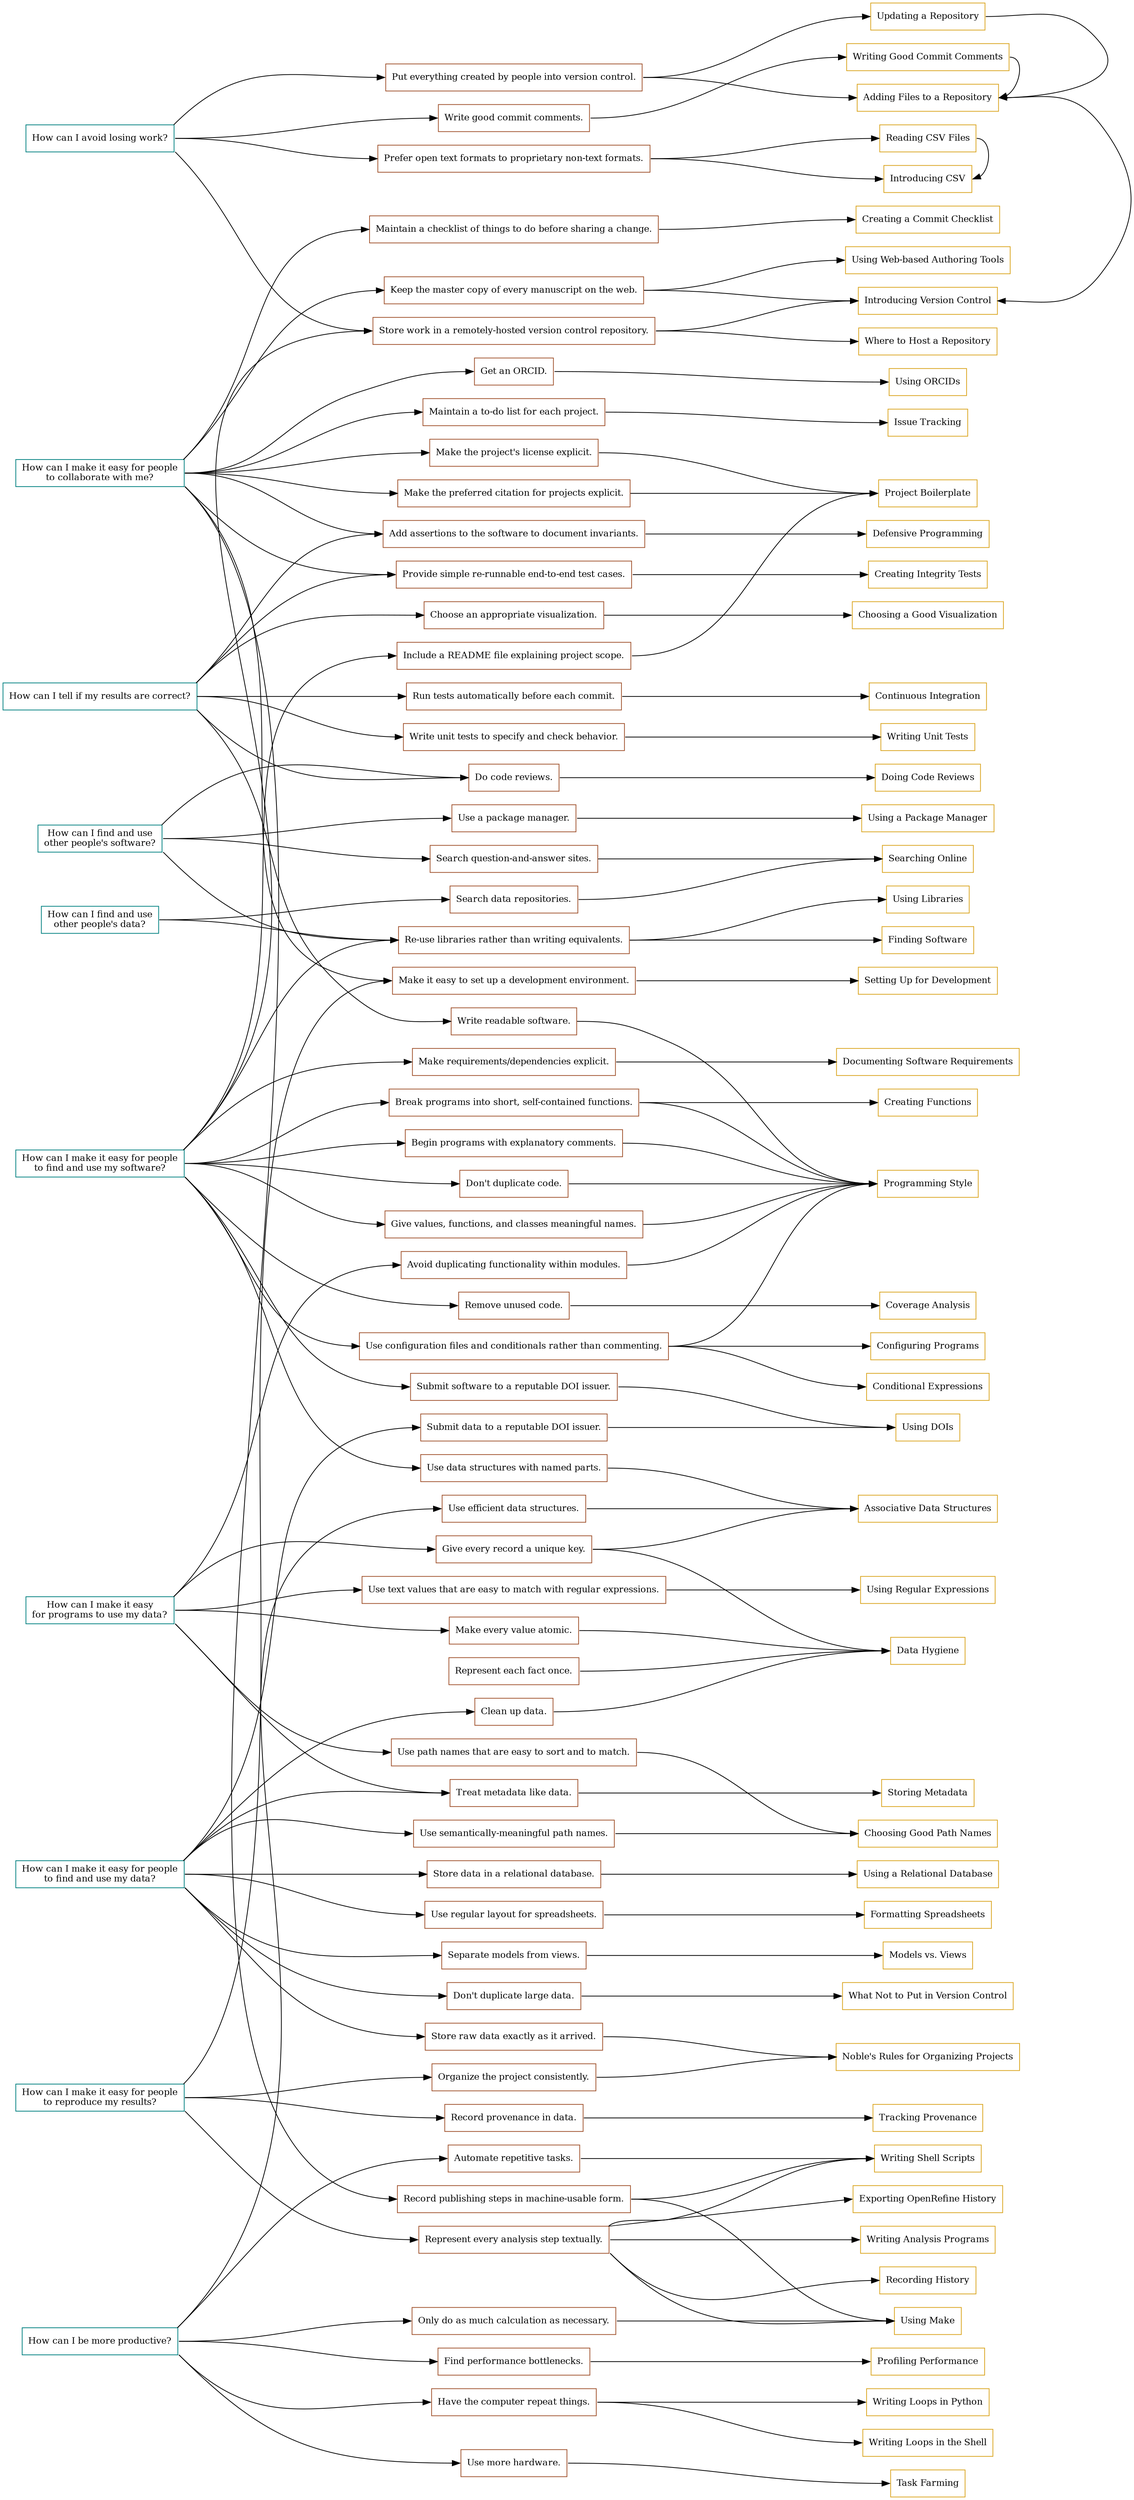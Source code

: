 digraph scb {
	// Properties.
	rankdir = "LR";
	ranksep = "3 equally";
	node [shape="box", fontsize=12];

	// ----------------------------------------
	// Questions.
	// ----------------------------------------
	subgraph questions {
		node [color="teal"];
		rank = "same";
		q_avoid_losing_work [label="How can I avoid losing work?"];
		q_find_use_others_data [label="How can I find and use\nother people's data?"];
		q_make_data_findable [label="How can I make it easy for people\nto find and use my data?"];
		q_make_data_usable_by_programs [label="How can I make it easy\nfor programs to use my data?"];
		q_find_use_others_software [label="How can I find and use\nother people's software?"];
		q_make_software_findable_usable [label="How can I make it easy for people\nto find and use my software?"];
		q_results_correct [label="How can I tell if my results are correct?"];
		q_results_reproducible [label="How can I make it easy for people\nto reproduce my results?"];
		q_improve_productivity [label="How can I be more productive?"];
		q_make_collaboration_easy [label="How can I make it easy for people\nto collaborate with me?"];
	}

	// ----------------------------------------
	// Answers.
	// ----------------------------------------
	subgraph answers {
		node [color="sienna"];
		rank = "same";
		a_add_assertions [label="Add assertions to the software to document invariants."];
		a_add_human_work_to_repo [label="Put everything created by people into version control."];
		a_atomic_values [label="Make every value atomic."];
		a_automate_tasks [label="Automate repetitive tasks."];
		a_avoid_duplication [label="Avoid duplicating functionality within modules."];
		a_build_and_smoke_tests [label="Provide simple re-runnable end-to-end test cases."];
		a_choose_visualization [label="Choose an appropriate visualization."];
		a_clean_up_data [label="Clean up data."];
		a_code_reviews [label="Do code reviews."];
		a_commit_checklist [label="Maintain a checklist of things to do before sharing a change."];
		a_consistent_project_organization [label="Organize the project consistently."];
		a_data_doi [label="Submit data to a reputable DOI issuer."];
		a_document_function [label="Begin programs with explanatory comments."];
		a_dont_duplicate_code [label="Don't duplicate code."];
		a_dont_duplicate_large_data [label="Don't duplicate large data."];
		a_eliminate_redundant_calculation [label="Only do as much calculation as necessary."];
		a_explicit_requirements [label="Make requirements/dependencies explicit."];
		a_get_orcid [label="Get an ORCID."];
		a_give_code_meaningful_names [label="Give values, functions, and classes meaningful names."];
		a_good_commit_comments [label="Write good commit comments."];
		a_have_computer_repeat_things [label="Have the computer repeat things."];
		a_include_readme [label="Include a README file explaining project scope."];
		a_keys_for_records [label="Give every record a unique key."];
		a_master_manuscript_online [label="Keep the master copy of every manuscript on the web."];
		a_meaningful_path_names [label="Use semantically-meaningful path names."];
		a_prefer_open_text [label="Prefer open text formats to proprietary non-text formats."];
		a_profile_performance [label="Find performance bottlenecks."];
		a_project_todo_list [label="Maintain a to-do list for each project."];
		a_record_analysis_steps_textually [label="Represent every analysis step textually."];
		a_record_data_provenance [label="Record provenance in data."];
		a_record_publishing_steps [label="Record publishing steps in machine-usable form."];
		a_regular_spreadsheet_layout [label="Use regular layout for spreadsheets."];
		a_remove_unused_code [label="Remove unused code."];
		a_represent_each_fact_once [label="Represent each fact once."];
		a_reuse_libraries [label="Re-use libraries rather than writing equivalents."];
		a_run_precommit_checks [label="Run tests automatically before each commit."];
		a_separate_models_from_views [label="Separate models from views."];
		a_set_up_development [label="Make it easy to set up a development environment."];
		a_software_doi [label="Submit software to a reputable DOI issuer."];
		a_specify_citation [label="Make the preferred citation for projects explicit."];
		a_specify_license [label="Make the project's license explicit."];
		a_store_raw_data [label="Store raw data exactly as it arrived."];
		a_store_work_remote_repo [label="Store work in a remotely-hosted version control repository."];
		a_treat_metadata_like_data [label="Treat metadata like data."];
		a_use_associative_data_structures [label="Use data structures with named parts."];
		a_use_clusters [label="Use more hardware."];
		a_use_config_files [label="Use configuration files and conditionals rather than commenting."];
		a_use_efficient_data_structures [label="Use efficient data structures."];
		a_use_functions [label="Break programs into short, self-contained functions."];
		a_use_matchable_text [label="Use text values that are easy to match with regular expressions."];
		a_use_relational_database [label="Store data in a relational database."];
		a_use_sortable_matchable_path_names [label="Use path names that are easy to sort and to match."];
		a_write_readable_software [label="Write readable software."];
		a_write_unit_tests [label="Write unit tests to specify and check behavior."];
		a_use_package_manager [label="Use a package manager."];
		a_search_answer_sites [label="Search question-and-answer sites."];
		a_search_data_repositories [label="Search data repositories."];
	}

	// ----------------------------------------
	// Topics.
	// ----------------------------------------
	subgraph topics {
		node [color="goldenrod"];
		rank = "same";
		t_add_to_repository [label="Adding Files to a Repository"];
		t_associative_structures [label="Associative Data Structures"];
		t_boilerplate [label="Project Boilerplate"];
		t_choosing_good_path_names [label="Choosing Good Path Names"];
		t_choosing_repository_host [label="Where to Host a Repository"];
		t_choosing_visualization [label="Choosing a Good Visualization"];
		t_code_reviews [label="Doing Code Reviews"];
		t_commit_checklist [label="Creating a Commit Checklist"];
		t_conditionals [label="Conditional Expressions"];
		t_continuous_integration [label="Continuous Integration"];
		t_coverage [label="Coverage Analysis"];
		t_creating_functions [label="Creating Functions"];
		t_creating_integrity_tests [label="Creating Integrity Tests"];
		t_csv_intro [label="Introducing CSV"];
		t_data_hygiene [label="Data Hygiene"];
		t_defensive_programming [label="Defensive Programming"];
		t_documenting_requirements [label="Documenting Software Requirements"];
		t_exporting_openrefine_history [label="Exporting OpenRefine History"];
		t_finding_software [label="Finding Software"];
		t_formatting_spreadsheets [label="Formatting Spreadsheets"];
		t_getting_doi [label="Using DOIs"];
		t_getting_orcid [label="Using ORCIDs"];
		t_good_commit_comments [label="Writing Good Commit Comments"];
		t_issue_tracking [label="Issue Tracking"];
		t_metadata [label="Storing Metadata"];
		t_models_vs_views [label="Models vs. Views"];
		t_nobles_rules [label="Noble's Rules for Organizing Projects"];
		t_profiling [label="Profiling Performance"];
		t_program_configuration [label="Configuring Programs"];
		t_programming_style [label="Programming Style"];
		t_read_csv [label="Reading CSV Files"];
		t_recording_history [label="Recording History"];
		t_setting_up_for_development [label="Setting Up for Development"];
		t_task_farming [label="Task Farming"];
		t_tracking_provenance [label="Tracking Provenance"];
		t_update_repository [label="Updating a Repository"];
		t_using_libraries [label="Using Libraries"];
		t_using_make [label="Using Make"];
		t_using_regular_expressions [label="Using Regular Expressions"];
		t_using_sql [label="Using a Relational Database"];
		t_using_web_authoring [label="Using Web-based Authoring Tools"];
		t_version_control_intro [label="Introducing Version Control"];
		t_what_not_to_store [label="What Not to Put in Version Control"];
		t_writing_analysis_programs [label="Writing Analysis Programs"];
		t_writing_python_loops [label="Writing Loops in Python"];
		t_writing_shell_loops [label="Writing Loops in the Shell"];
		t_writing_shell_scripts [label="Writing Shell Scripts"];
		t_writing_unit_tests [label="Writing Unit Tests"];
		t_search_online [label="Searching Online"];
		t_use_package_manager [label="Using a Package Manager"];
	}

	// ----------------------------------------
	// Questions to answers.
	// ----------------------------------------

	q_avoid_losing_work:ne -> a_add_human_work_to_repo:w;
	q_avoid_losing_work:e -> a_good_commit_comments:w;
	q_avoid_losing_work:e -> a_prefer_open_text:w;
	q_avoid_losing_work:se -> a_store_work_remote_repo:w;

	q_find_use_others_data:e -> a_search_data_repositories:w;
	q_find_use_others_data:e -> a_reuse_libraries:w;

	q_make_data_findable:ne -> a_clean_up_data:w;
	q_make_data_findable:ne -> a_data_doi:w;
	q_make_data_findable:ne -> a_meaningful_path_names:w;
	q_make_data_findable:ne -> a_treat_metadata_like_data:w;
	q_make_data_findable:e -> a_use_relational_database:w;
	q_make_data_findable:e -> a_regular_spreadsheet_layout:w;
	q_make_data_findable:se -> a_store_raw_data:w;
	q_make_data_findable:se -> a_separate_models_from_views:w;
	q_make_data_findable:se -> a_dont_duplicate_large_data:w;

	q_make_data_usable_by_programs:ne -> a_keys_for_records:w;
	q_make_data_usable_by_programs:ne -> a_avoid_duplication:w;
	q_make_data_usable_by_programs:e -> a_atomic_values:w;
	q_make_data_usable_by_programs:e -> a_use_matchable_text:w;
	q_make_data_usable_by_programs:se -> a_treat_metadata_like_data:w;
	q_make_data_usable_by_programs:se -> a_use_sortable_matchable_path_names:w;

	q_find_use_others_software:ne -> a_code_reviews:w;
	q_find_use_others_software:e -> a_use_package_manager:w;
	q_find_use_others_software:e -> a_search_answer_sites:w;
	q_find_use_others_software:se -> a_reuse_libraries:w;

	q_make_software_findable_usable:ne -> a_explicit_requirements:w;
	q_make_software_findable_usable:ne -> a_store_work_remote_repo:w;
	q_make_software_findable_usable:ne -> a_reuse_libraries:w;
	q_make_software_findable_usable:ne -> a_include_readme:w;
	q_make_software_findable_usable:e -> a_document_function:w;
	q_make_software_findable_usable:e -> a_give_code_meaningful_names:w;
	q_make_software_findable_usable:e -> a_dont_duplicate_code:w;
	q_make_software_findable_usable:e -> a_use_functions:w;
	q_make_software_findable_usable:se -> a_software_doi:w;
	q_make_software_findable_usable:se -> a_remove_unused_code:w;
	q_make_software_findable_usable:se -> a_use_associative_data_structures:w;
	q_make_software_findable_usable:se -> a_use_config_files:w;

	q_results_correct:ne -> a_choose_visualization:w;
	q_results_correct:ne -> a_add_assertions:w;
	q_results_correct:ne -> a_build_and_smoke_tests:w;
	q_results_correct:e -> a_run_precommit_checks:w;
	q_results_correct:e -> a_write_unit_tests:w;
	q_results_correct:se -> a_write_readable_software:w;
	q_results_correct:se -> a_code_reviews:w;

	q_results_reproducible:ne -> a_set_up_development:w;
	q_results_reproducible:e -> a_record_data_provenance:w;
	q_results_reproducible:e -> a_consistent_project_organization:w;
	q_results_reproducible:se -> a_record_analysis_steps_textually:w;

	q_improve_productivity:ne -> a_automate_tasks:w;
	q_improve_productivity:ne -> a_use_efficient_data_structures:w;
	q_improve_productivity:e -> a_eliminate_redundant_calculation:w;
	q_improve_productivity:e -> a_profile_performance:w;
	q_improve_productivity:se -> a_have_computer_repeat_things:w;
	q_improve_productivity:se -> a_use_clusters:w;

	q_make_collaboration_easy:ne -> a_commit_checklist:w;
	q_make_collaboration_easy:ne -> a_master_manuscript_online:w;
	q_make_collaboration_easy:e -> a_add_assertions:w;
	q_make_collaboration_easy:e -> a_get_orcid:w;
	q_make_collaboration_easy:e -> a_project_todo_list:w;
	q_make_collaboration_easy:e -> a_specify_license:w;
	q_make_collaboration_easy:e -> a_specify_citation:w;
	q_make_collaboration_easy:se -> a_build_and_smoke_tests:w;
	q_make_collaboration_easy:se -> a_record_publishing_steps:w;
	q_make_collaboration_easy:se -> a_set_up_development:w;

	// ----------------------------------------
	// Answers to topics.
	// ----------------------------------------

	a_add_assertions:e -> t_defensive_programming:w;

	a_add_human_work_to_repo:e -> t_add_to_repository:w;
	a_add_human_work_to_repo:e -> t_update_repository:w;

	a_atomic_values:e -> t_data_hygiene:w;

	a_automate_tasks:e -> t_writing_shell_scripts:w;

	a_avoid_duplication:e -> t_programming_style:w;

	a_build_and_smoke_tests:e -> t_creating_integrity_tests:w;

	a_choose_visualization:e -> t_choosing_visualization:w;

	a_clean_up_data:e -> t_data_hygiene:w;

	a_code_reviews:e -> t_code_reviews:w;

	a_commit_checklist:e -> t_commit_checklist:w;

	a_consistent_project_organization:e -> t_nobles_rules:w;

	a_data_doi:e -> t_getting_doi:w;

	a_document_function:e -> t_programming_style:w;

	a_dont_duplicate_code:e -> t_programming_style:w;

	a_dont_duplicate_large_data:e -> t_what_not_to_store:w;

	a_eliminate_redundant_calculation:e -> t_using_make:w;

	a_explicit_requirements:e -> t_documenting_requirements:w;

	a_get_orcid:e -> t_getting_orcid:w;

	a_give_code_meaningful_names:e -> t_programming_style:w;

	a_good_commit_comments:e -> t_good_commit_comments:w;

	a_have_computer_repeat_things:e -> t_writing_python_loops:w;
	a_have_computer_repeat_things:e -> t_writing_shell_loops:w;

	a_include_readme:e -> t_boilerplate:w;

	a_keys_for_records:e -> t_associative_structures:w;
	a_keys_for_records:e -> t_data_hygiene:w;

	a_master_manuscript_online:e -> t_using_web_authoring:w;
	a_master_manuscript_online:e -> t_version_control_intro:w;

	a_meaningful_path_names:e -> t_choosing_good_path_names:w;

	a_prefer_open_text:e -> t_csv_intro:w;
	a_prefer_open_text:e -> t_read_csv:w;

	a_profile_performance:e -> t_profiling:w;

	a_project_todo_list:e -> t_issue_tracking:w;

	a_record_analysis_steps_textually:ne -> t_exporting_openrefine_history:w;
	a_record_analysis_steps_textually:ne -> t_writing_shell_scripts:w;
	a_record_analysis_steps_textually:e -> t_writing_analysis_programs:w;
	a_record_analysis_steps_textually:se -> t_recording_history:w;
	a_record_analysis_steps_textually:se -> t_using_make:w;

	a_record_data_provenance:e -> t_tracking_provenance:w;

	a_record_publishing_steps:e -> t_using_make:w;
	a_record_publishing_steps:e -> t_writing_shell_scripts:w;

	a_regular_spreadsheet_layout:e -> t_formatting_spreadsheets:w;

	a_remove_unused_code:e -> t_coverage:w;

	a_represent_each_fact_once:e -> t_data_hygiene:w;

	a_reuse_libraries:e -> t_finding_software:w;
	a_reuse_libraries:e -> t_using_libraries:w;

	a_run_precommit_checks:e -> t_continuous_integration:w;

	a_separate_models_from_views:e -> t_models_vs_views:w;

	a_set_up_development:e -> t_setting_up_for_development:w;

	a_software_doi:e -> t_getting_doi:w;

	a_specify_citation:e -> t_boilerplate:w;

	a_specify_license:e -> t_boilerplate:w;

	a_store_raw_data:e -> t_nobles_rules:w;

	a_store_work_remote_repo:e -> t_choosing_repository_host:w;
	a_store_work_remote_repo:e -> t_version_control_intro:w;

	a_treat_metadata_like_data:e -> t_metadata:w;

	a_use_associative_data_structures:e -> t_associative_structures:w;

	a_use_clusters:e -> t_task_farming:w;

	a_use_config_files:e -> t_conditionals:w;
	a_use_config_files:e -> t_program_configuration:w;
	a_use_config_files:e -> t_programming_style:w;

	a_use_efficient_data_structures:e -> t_associative_structures:w;

	a_use_functions:e -> t_creating_functions:w;
	a_use_functions:e -> t_programming_style:w;

	a_use_matchable_text:e -> t_using_regular_expressions:w;

	a_use_relational_database:e -> t_using_sql:w;

	a_use_sortable_matchable_path_names:e -> t_choosing_good_path_names:w;

	a_write_readable_software:e -> t_programming_style:w;

	a_write_unit_tests:e -> t_writing_unit_tests:w;

	a_search_answer_sites:e -> t_search_online:w;
	a_search_data_repositories:e -> t_search_online:w;

	a_use_package_manager:e -> t_use_package_manager:w;

	// ----------------------------------------
	// Topics to topics.
	// ----------------------------------------

	t_add_to_repository:e -> t_version_control_intro:e;
	t_update_repository:e -> t_add_to_repository:e;
	t_good_commit_comments:e -> t_add_to_repository:e;

	t_read_csv:e -> t_csv_intro:e;
}
